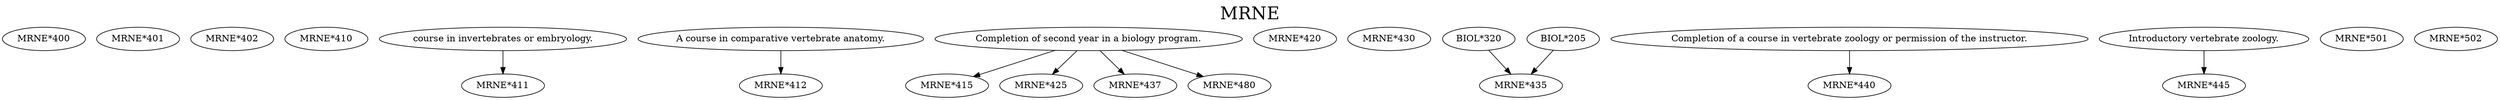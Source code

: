 digraph MRNE {
labelloc = "t";
label = "MRNE"
fontsize = 27;
"MRNE*400"
"MRNE*401"
"MRNE*402"
"MRNE*410"
"course in invertebrates or embryology." -> "MRNE*411" [style=solid]
"A course in comparative vertebrate anatomy." -> "MRNE*412" [style=solid]
"Completion of second year in a biology program." -> "MRNE*415" [style=solid]
"MRNE*420"
"Completion of second year in a biology program." -> "MRNE*425" [style=solid]
"MRNE*430"
"BIOL*320" -> "MRNE*435"
"BIOL*205" -> "MRNE*435"
"Completion of second year in a biology program." -> "MRNE*437" [style=solid]
"Completion of a course in vertebrate zoology or permission of the instructor." -> "MRNE*440" [style=solid]
"Introductory vertebrate zoology." -> "MRNE*445" [style=solid]
"Completion of second year in a biology program." -> "MRNE*480" [style=solid]
"MRNE*501"
"MRNE*502"
}
